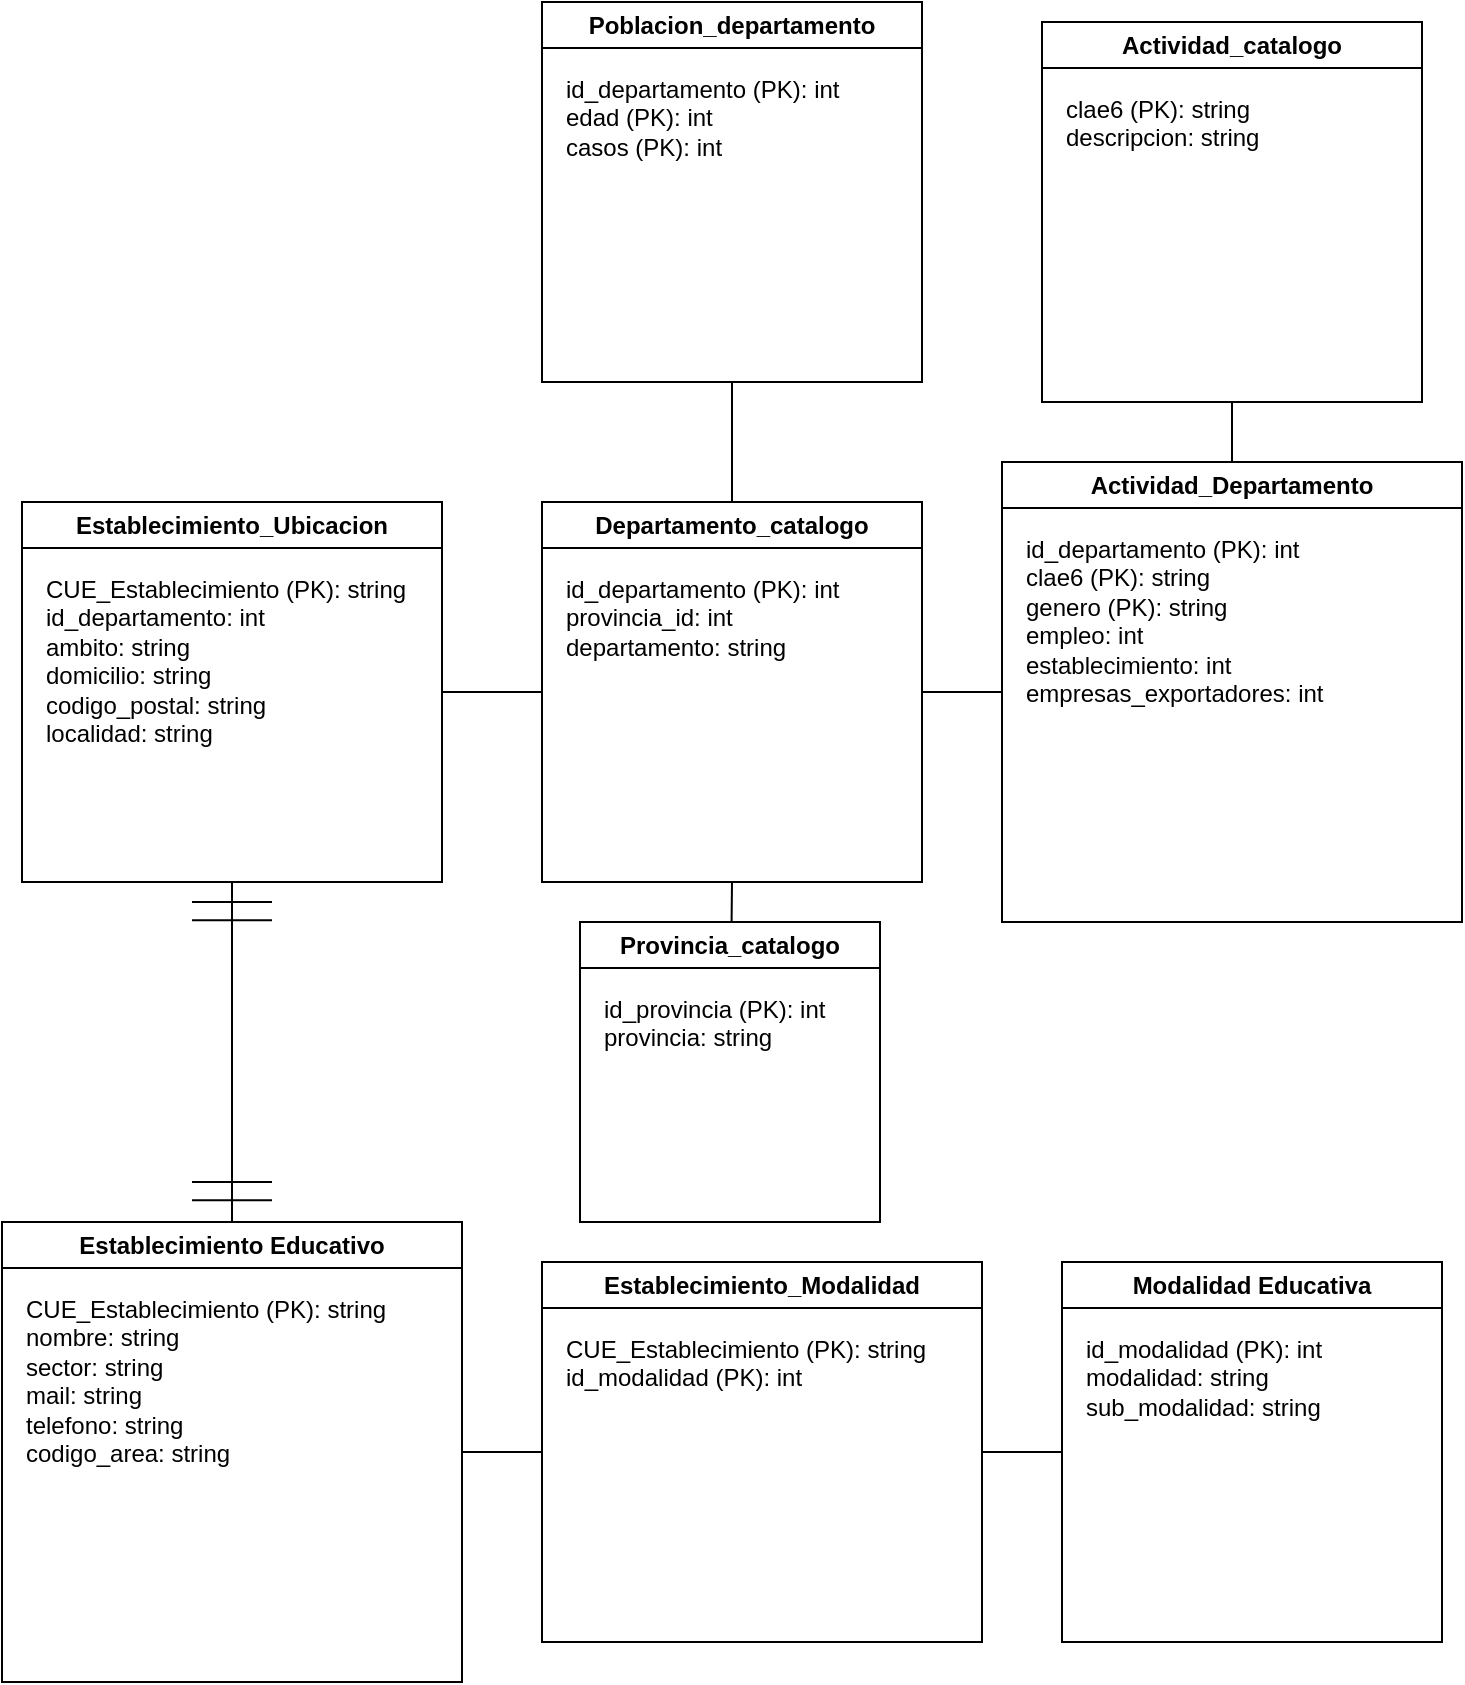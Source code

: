 <mxfile version="28.2.5">
  <diagram name="Page-1" id="Q7Ce9FwTM59Tk3tOPANz">
    <mxGraphModel dx="542" dy="1488" grid="1" gridSize="10" guides="1" tooltips="1" connect="1" arrows="1" fold="1" page="1" pageScale="1" pageWidth="827" pageHeight="1169" math="0" shadow="0">
      <root>
        <mxCell id="0" />
        <mxCell id="1" parent="0" />
        <mxCell id="Q89PvAly5nBGCmxlc5zy-2" value="Establecimiento Educativo" style="swimlane;whiteSpace=wrap;html=1;" parent="1" vertex="1">
          <mxGeometry x="70" y="320" width="230" height="230" as="geometry" />
        </mxCell>
        <mxCell id="Q89PvAly5nBGCmxlc5zy-5" value="CUE_Establecimiento (PK): string&lt;div&gt;&lt;div&gt;nombre: string&lt;/div&gt;&lt;div&gt;sector: string&lt;/div&gt;&lt;div&gt;mail: string&lt;/div&gt;&lt;/div&gt;&lt;div&gt;telefono: string&lt;/div&gt;&lt;div&gt;&lt;div&gt;codigo_area: string&lt;/div&gt;&lt;/div&gt;&lt;div&gt;&lt;br&gt;&lt;/div&gt;" style="text;html=1;align=left;verticalAlign=top;whiteSpace=wrap;rounded=0;" parent="1" vertex="1">
          <mxGeometry x="80" y="350" width="210" height="190" as="geometry" />
        </mxCell>
        <mxCell id="Q89PvAly5nBGCmxlc5zy-6" value="Modalidad Educativa" style="swimlane;whiteSpace=wrap;html=1;" parent="1" vertex="1">
          <mxGeometry x="600" y="340" width="190" height="190" as="geometry" />
        </mxCell>
        <mxCell id="Q89PvAly5nBGCmxlc5zy-7" value="id_modalidad (PK): int&lt;div&gt;modalidad: string&lt;/div&gt;&lt;div&gt;sub_modalidad: string&lt;/div&gt;" style="text;html=1;align=left;verticalAlign=top;whiteSpace=wrap;rounded=0;" parent="Q89PvAly5nBGCmxlc5zy-6" vertex="1">
          <mxGeometry x="10" y="30" width="165.79" height="150" as="geometry" />
        </mxCell>
        <mxCell id="Q89PvAly5nBGCmxlc5zy-15" value="Establecimiento_Modalidad" style="swimlane;whiteSpace=wrap;html=1;" parent="1" vertex="1">
          <mxGeometry x="340" y="340" width="220" height="190" as="geometry" />
        </mxCell>
        <mxCell id="Q89PvAly5nBGCmxlc5zy-16" value="&lt;div&gt;CUE_Establecimiento (PK): string&lt;/div&gt;id_modalidad (PK): int&lt;div&gt;&lt;br&gt;&lt;/div&gt;" style="text;html=1;align=left;verticalAlign=top;whiteSpace=wrap;rounded=0;" parent="Q89PvAly5nBGCmxlc5zy-15" vertex="1">
          <mxGeometry x="10" y="30" width="200" height="150" as="geometry" />
        </mxCell>
        <mxCell id="Q89PvAly5nBGCmxlc5zy-17" value="" style="endArrow=none;html=1;rounded=0;exitX=0;exitY=0.5;exitDx=0;exitDy=0;entryX=1;entryY=0.5;entryDx=0;entryDy=0;" parent="1" source="Q89PvAly5nBGCmxlc5zy-15" target="Q89PvAly5nBGCmxlc5zy-2" edge="1">
          <mxGeometry width="50" height="50" relative="1" as="geometry">
            <mxPoint x="370" y="470" as="sourcePoint" />
            <mxPoint x="420" y="420" as="targetPoint" />
          </mxGeometry>
        </mxCell>
        <mxCell id="Q89PvAly5nBGCmxlc5zy-18" value="" style="endArrow=none;html=1;rounded=0;exitX=0;exitY=0.5;exitDx=0;exitDy=0;" parent="1" source="Q89PvAly5nBGCmxlc5zy-6" edge="1">
          <mxGeometry width="50" height="50" relative="1" as="geometry">
            <mxPoint x="580" y="434.66" as="sourcePoint" />
            <mxPoint x="560" y="435" as="targetPoint" />
          </mxGeometry>
        </mxCell>
        <mxCell id="Q89PvAly5nBGCmxlc5zy-19" value="Establecimiento_Ubicacion" style="swimlane;whiteSpace=wrap;html=1;" parent="1" vertex="1">
          <mxGeometry x="80" y="-40" width="210" height="190" as="geometry" />
        </mxCell>
        <mxCell id="Q89PvAly5nBGCmxlc5zy-20" value="&lt;div&gt;CUE_Establecimiento (PK): string&lt;/div&gt;&lt;div&gt;id_departamento: int&lt;/div&gt;&lt;div&gt;&lt;span style=&quot;background-color: transparent; color: light-dark(rgb(0, 0, 0), rgb(255, 255, 255));&quot;&gt;ambito: string&lt;/span&gt;&lt;/div&gt;&lt;div&gt;domicilio: string&lt;/div&gt;&lt;div&gt;codigo_postal: string&lt;/div&gt;&lt;div&gt;&lt;span style=&quot;background-color: transparent; color: light-dark(rgb(0, 0, 0), rgb(255, 255, 255));&quot;&gt;localidad: string&lt;/span&gt;&lt;/div&gt;&lt;div&gt;&lt;br&gt;&lt;/div&gt;" style="text;html=1;align=left;verticalAlign=top;whiteSpace=wrap;rounded=0;" parent="Q89PvAly5nBGCmxlc5zy-19" vertex="1">
          <mxGeometry x="10" y="30" width="190" height="150" as="geometry" />
        </mxCell>
        <mxCell id="Q89PvAly5nBGCmxlc5zy-22" value="" style="endArrow=none;html=1;rounded=0;entryX=0.5;entryY=1;entryDx=0;entryDy=0;exitX=0.5;exitY=0;exitDx=0;exitDy=0;" parent="1" source="Q89PvAly5nBGCmxlc5zy-2" target="Q89PvAly5nBGCmxlc5zy-19" edge="1">
          <mxGeometry width="50" height="50" relative="1" as="geometry">
            <mxPoint x="330" y="230" as="sourcePoint" />
            <mxPoint x="380" y="180" as="targetPoint" />
          </mxGeometry>
        </mxCell>
        <mxCell id="Q89PvAly5nBGCmxlc5zy-23" value="Actividad_Departamento" style="swimlane;whiteSpace=wrap;html=1;" parent="1" vertex="1">
          <mxGeometry x="570" y="-60" width="230" height="230" as="geometry" />
        </mxCell>
        <mxCell id="Q89PvAly5nBGCmxlc5zy-24" value="&lt;div&gt;id_departamento (PK): int&lt;/div&gt;clae6 (PK): string&lt;div&gt;&lt;span style=&quot;background-color: transparent; color: light-dark(rgb(0, 0, 0), rgb(255, 255, 255));&quot;&gt;genero (PK): string&lt;/span&gt;&lt;span style=&quot;background-color: transparent; color: light-dark(rgb(0, 0, 0), rgb(255, 255, 255)); white-space: pre;&quot;&gt;&#x9;&lt;/span&gt;&lt;/div&gt;&lt;div&gt;empleo: int&lt;/div&gt;&lt;div&gt;establecimiento: int&lt;/div&gt;&lt;div&gt;empresas_exportadores: int&lt;/div&gt;" style="text;html=1;align=left;verticalAlign=top;whiteSpace=wrap;rounded=0;" parent="1" vertex="1">
          <mxGeometry x="580" y="-30" width="210" height="190" as="geometry" />
        </mxCell>
        <mxCell id="Q89PvAly5nBGCmxlc5zy-25" value="Departamento_catalogo" style="swimlane;whiteSpace=wrap;html=1;" parent="1" vertex="1">
          <mxGeometry x="340" y="-40" width="190" height="190" as="geometry" />
        </mxCell>
        <mxCell id="Q89PvAly5nBGCmxlc5zy-26" value="&lt;div&gt;id_departamento (PK): int&lt;/div&gt;&lt;div&gt;provincia_id: int&lt;/div&gt;&lt;div&gt;departamento: string&lt;/div&gt;" style="text;html=1;align=left;verticalAlign=top;whiteSpace=wrap;rounded=0;" parent="Q89PvAly5nBGCmxlc5zy-25" vertex="1">
          <mxGeometry x="10" y="30" width="165.79" height="150" as="geometry" />
        </mxCell>
        <mxCell id="Q89PvAly5nBGCmxlc5zy-30" value="" style="endArrow=none;html=1;rounded=0;entryX=1;entryY=0.5;entryDx=0;entryDy=0;exitX=0;exitY=0.5;exitDx=0;exitDy=0;" parent="1" source="Q89PvAly5nBGCmxlc5zy-23" target="Q89PvAly5nBGCmxlc5zy-25" edge="1">
          <mxGeometry width="50" height="50" relative="1" as="geometry">
            <mxPoint x="570" y="50" as="sourcePoint" />
            <mxPoint x="720" y="40" as="targetPoint" />
          </mxGeometry>
        </mxCell>
        <mxCell id="Q89PvAly5nBGCmxlc5zy-31" value="Actividad_catalogo" style="swimlane;whiteSpace=wrap;html=1;" parent="1" vertex="1">
          <mxGeometry x="590" y="-280" width="190" height="190" as="geometry" />
        </mxCell>
        <mxCell id="Q89PvAly5nBGCmxlc5zy-32" value="clae6 (PK): string&lt;div&gt;&lt;span style=&quot;background-color: transparent; color: light-dark(rgb(0, 0, 0), rgb(255, 255, 255));&quot;&gt;descripcion: string&lt;/span&gt;&lt;/div&gt;" style="text;html=1;align=left;verticalAlign=top;whiteSpace=wrap;rounded=0;" parent="Q89PvAly5nBGCmxlc5zy-31" vertex="1">
          <mxGeometry x="10" y="30" width="165.79" height="150" as="geometry" />
        </mxCell>
        <mxCell id="Q89PvAly5nBGCmxlc5zy-33" value="" style="endArrow=none;html=1;rounded=0;entryX=0.5;entryY=1;entryDx=0;entryDy=0;exitX=0.5;exitY=0;exitDx=0;exitDy=0;" parent="1" source="Q89PvAly5nBGCmxlc5zy-23" target="Q89PvAly5nBGCmxlc5zy-31" edge="1">
          <mxGeometry width="50" height="50" relative="1" as="geometry">
            <mxPoint x="260" y="-390" as="sourcePoint" />
            <mxPoint x="310" y="-440" as="targetPoint" />
          </mxGeometry>
        </mxCell>
        <mxCell id="Q89PvAly5nBGCmxlc5zy-34" value="Poblacion_departamento" style="swimlane;whiteSpace=wrap;html=1;" parent="1" vertex="1">
          <mxGeometry x="340" y="-290" width="190" height="190" as="geometry" />
        </mxCell>
        <mxCell id="Q89PvAly5nBGCmxlc5zy-35" value="id_departamento (PK): int&lt;div&gt;&lt;span style=&quot;background-color: transparent; color: light-dark(rgb(0, 0, 0), rgb(255, 255, 255));&quot;&gt;edad (PK): int&lt;/span&gt;&lt;/div&gt;&lt;div&gt;&lt;span style=&quot;background-color: transparent; color: light-dark(rgb(0, 0, 0), rgb(255, 255, 255));&quot;&gt;casos (PK): int&lt;/span&gt;&lt;/div&gt;" style="text;html=1;align=left;verticalAlign=top;whiteSpace=wrap;rounded=0;" parent="Q89PvAly5nBGCmxlc5zy-34" vertex="1">
          <mxGeometry x="10" y="30" width="165.79" height="150" as="geometry" />
        </mxCell>
        <mxCell id="Q89PvAly5nBGCmxlc5zy-39" value="" style="endArrow=none;html=1;rounded=0;entryX=0.5;entryY=1;entryDx=0;entryDy=0;exitX=0.5;exitY=0;exitDx=0;exitDy=0;" parent="1" source="Q89PvAly5nBGCmxlc5zy-25" target="Q89PvAly5nBGCmxlc5zy-34" edge="1">
          <mxGeometry width="50" height="50" relative="1" as="geometry">
            <mxPoint x="350" y="-50" as="sourcePoint" />
            <mxPoint x="400" y="-100" as="targetPoint" />
          </mxGeometry>
        </mxCell>
        <mxCell id="Q89PvAly5nBGCmxlc5zy-44" value="" style="endArrow=none;html=1;rounded=0;exitX=0;exitY=0.5;exitDx=0;exitDy=0;entryX=1;entryY=0.5;entryDx=0;entryDy=0;" parent="1" source="Q89PvAly5nBGCmxlc5zy-25" target="Q89PvAly5nBGCmxlc5zy-19" edge="1">
          <mxGeometry width="50" height="50" relative="1" as="geometry">
            <mxPoint x="450" y="90" as="sourcePoint" />
            <mxPoint x="500" y="40" as="targetPoint" />
          </mxGeometry>
        </mxCell>
        <mxCell id="Q89PvAly5nBGCmxlc5zy-45" value="Provincia_catalogo" style="swimlane;whiteSpace=wrap;html=1;" parent="1" vertex="1">
          <mxGeometry x="359" y="170" width="150" height="150" as="geometry" />
        </mxCell>
        <mxCell id="Q89PvAly5nBGCmxlc5zy-46" value="&lt;div&gt;&lt;span style=&quot;background-color: transparent; color: light-dark(rgb(0, 0, 0), rgb(255, 255, 255));&quot;&gt;id_provincia (PK): int&lt;/span&gt;&lt;/div&gt;&lt;div&gt;&lt;span style=&quot;background-color: transparent; color: light-dark(rgb(0, 0, 0), rgb(255, 255, 255));&quot;&gt;provincia: string&lt;/span&gt;&lt;/div&gt;&lt;div&gt;&lt;br&gt;&lt;/div&gt;" style="text;html=1;align=left;verticalAlign=top;whiteSpace=wrap;rounded=0;" parent="Q89PvAly5nBGCmxlc5zy-45" vertex="1">
          <mxGeometry x="10" y="30" width="130" height="110" as="geometry" />
        </mxCell>
        <mxCell id="Q89PvAly5nBGCmxlc5zy-48" value="" style="endArrow=none;html=1;rounded=0;entryX=0.5;entryY=1;entryDx=0;entryDy=0;" parent="1" source="Q89PvAly5nBGCmxlc5zy-45" target="Q89PvAly5nBGCmxlc5zy-25" edge="1">
          <mxGeometry width="50" height="50" relative="1" as="geometry">
            <mxPoint x="360" y="270" as="sourcePoint" />
            <mxPoint x="410" y="220" as="targetPoint" />
          </mxGeometry>
        </mxCell>
        <mxCell id="qe7uprQ53S2v6yvja69i-1" value="" style="endArrow=none;html=1;rounded=0;" edge="1" parent="1">
          <mxGeometry width="50" height="50" relative="1" as="geometry">
            <mxPoint x="205" y="160" as="sourcePoint" />
            <mxPoint x="165" y="160" as="targetPoint" />
            <Array as="points" />
          </mxGeometry>
        </mxCell>
        <mxCell id="qe7uprQ53S2v6yvja69i-2" value="" style="endArrow=none;html=1;rounded=0;" edge="1" parent="1">
          <mxGeometry width="50" height="50" relative="1" as="geometry">
            <mxPoint x="165" y="169.17" as="sourcePoint" />
            <mxPoint x="205" y="169.17" as="targetPoint" />
          </mxGeometry>
        </mxCell>
        <mxCell id="qe7uprQ53S2v6yvja69i-5" value="" style="endArrow=none;html=1;rounded=0;" edge="1" parent="1">
          <mxGeometry width="50" height="50" relative="1" as="geometry">
            <mxPoint x="205" y="300" as="sourcePoint" />
            <mxPoint x="165" y="300" as="targetPoint" />
            <Array as="points" />
          </mxGeometry>
        </mxCell>
        <mxCell id="qe7uprQ53S2v6yvja69i-6" value="" style="endArrow=none;html=1;rounded=0;" edge="1" parent="1">
          <mxGeometry width="50" height="50" relative="1" as="geometry">
            <mxPoint x="165" y="309.17" as="sourcePoint" />
            <mxPoint x="205" y="309.17" as="targetPoint" />
          </mxGeometry>
        </mxCell>
      </root>
    </mxGraphModel>
  </diagram>
</mxfile>
